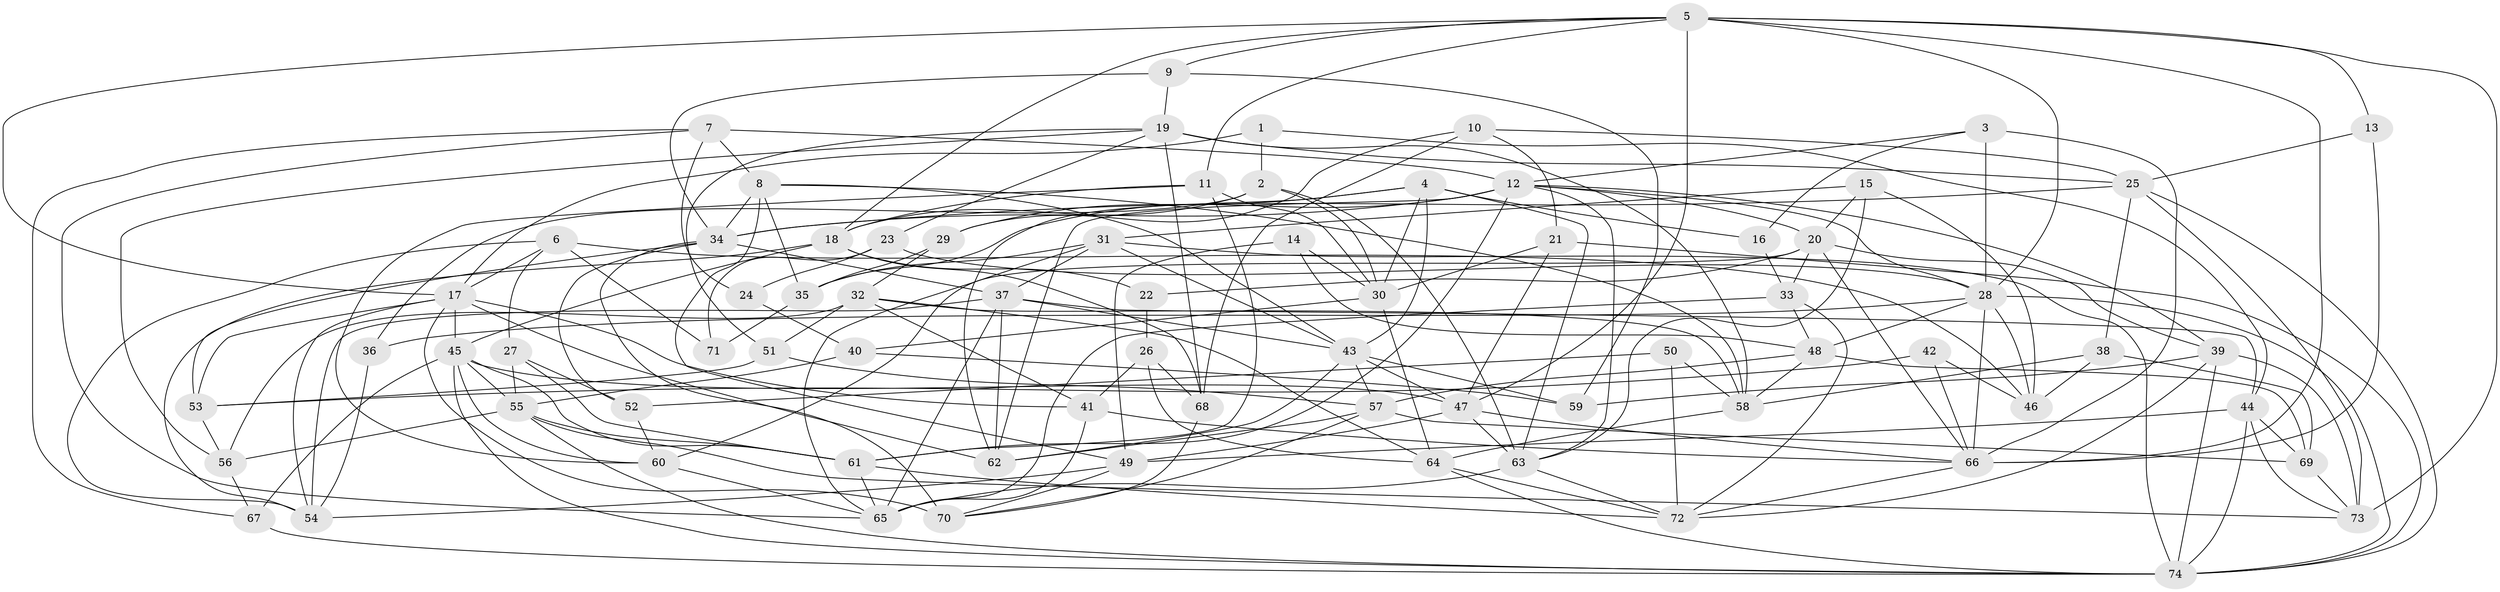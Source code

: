 // original degree distribution, {4: 0.25170068027210885, 3: 0.272108843537415, 2: 0.14285714285714285, 7: 0.034013605442176874, 5: 0.17687074829931973, 6: 0.10884353741496598, 9: 0.006802721088435374, 8: 0.006802721088435374}
// Generated by graph-tools (version 1.1) at 2025/02/03/09/25 03:02:05]
// undirected, 74 vertices, 205 edges
graph export_dot {
graph [start="1"]
  node [color=gray90,style=filled];
  1;
  2;
  3;
  4;
  5;
  6;
  7;
  8;
  9;
  10;
  11;
  12;
  13;
  14;
  15;
  16;
  17;
  18;
  19;
  20;
  21;
  22;
  23;
  24;
  25;
  26;
  27;
  28;
  29;
  30;
  31;
  32;
  33;
  34;
  35;
  36;
  37;
  38;
  39;
  40;
  41;
  42;
  43;
  44;
  45;
  46;
  47;
  48;
  49;
  50;
  51;
  52;
  53;
  54;
  55;
  56;
  57;
  58;
  59;
  60;
  61;
  62;
  63;
  64;
  65;
  66;
  67;
  68;
  69;
  70;
  71;
  72;
  73;
  74;
  1 -- 2 [weight=1.0];
  1 -- 17 [weight=1.0];
  1 -- 44 [weight=1.0];
  2 -- 18 [weight=1.0];
  2 -- 30 [weight=2.0];
  2 -- 36 [weight=1.0];
  2 -- 63 [weight=1.0];
  3 -- 12 [weight=1.0];
  3 -- 16 [weight=1.0];
  3 -- 28 [weight=1.0];
  3 -- 66 [weight=2.0];
  4 -- 16 [weight=1.0];
  4 -- 29 [weight=1.0];
  4 -- 30 [weight=1.0];
  4 -- 43 [weight=1.0];
  4 -- 62 [weight=1.0];
  4 -- 63 [weight=1.0];
  5 -- 9 [weight=1.0];
  5 -- 11 [weight=1.0];
  5 -- 13 [weight=1.0];
  5 -- 17 [weight=1.0];
  5 -- 18 [weight=1.0];
  5 -- 28 [weight=1.0];
  5 -- 47 [weight=1.0];
  5 -- 66 [weight=1.0];
  5 -- 73 [weight=1.0];
  6 -- 17 [weight=1.0];
  6 -- 27 [weight=1.0];
  6 -- 46 [weight=1.0];
  6 -- 54 [weight=1.0];
  6 -- 71 [weight=2.0];
  7 -- 8 [weight=1.0];
  7 -- 12 [weight=1.0];
  7 -- 24 [weight=1.0];
  7 -- 65 [weight=1.0];
  7 -- 67 [weight=1.0];
  8 -- 34 [weight=2.0];
  8 -- 35 [weight=1.0];
  8 -- 43 [weight=1.0];
  8 -- 49 [weight=1.0];
  8 -- 58 [weight=1.0];
  9 -- 19 [weight=1.0];
  9 -- 34 [weight=1.0];
  9 -- 59 [weight=1.0];
  10 -- 21 [weight=1.0];
  10 -- 25 [weight=1.0];
  10 -- 29 [weight=1.0];
  10 -- 68 [weight=1.0];
  11 -- 18 [weight=1.0];
  11 -- 30 [weight=1.0];
  11 -- 60 [weight=1.0];
  11 -- 61 [weight=1.0];
  12 -- 20 [weight=1.0];
  12 -- 28 [weight=1.0];
  12 -- 34 [weight=1.0];
  12 -- 35 [weight=1.0];
  12 -- 39 [weight=1.0];
  12 -- 61 [weight=2.0];
  12 -- 62 [weight=1.0];
  12 -- 63 [weight=1.0];
  13 -- 25 [weight=1.0];
  13 -- 66 [weight=2.0];
  14 -- 30 [weight=1.0];
  14 -- 48 [weight=1.0];
  14 -- 49 [weight=1.0];
  15 -- 20 [weight=1.0];
  15 -- 31 [weight=1.0];
  15 -- 46 [weight=1.0];
  15 -- 63 [weight=1.0];
  16 -- 33 [weight=1.0];
  17 -- 41 [weight=1.0];
  17 -- 45 [weight=1.0];
  17 -- 53 [weight=1.0];
  17 -- 54 [weight=1.0];
  17 -- 62 [weight=1.0];
  17 -- 70 [weight=1.0];
  18 -- 22 [weight=1.0];
  18 -- 45 [weight=1.0];
  18 -- 54 [weight=1.0];
  18 -- 68 [weight=1.0];
  19 -- 23 [weight=1.0];
  19 -- 25 [weight=1.0];
  19 -- 51 [weight=1.0];
  19 -- 56 [weight=1.0];
  19 -- 58 [weight=1.0];
  19 -- 68 [weight=1.0];
  20 -- 22 [weight=1.0];
  20 -- 33 [weight=1.0];
  20 -- 39 [weight=1.0];
  20 -- 60 [weight=1.0];
  20 -- 66 [weight=1.0];
  21 -- 30 [weight=2.0];
  21 -- 47 [weight=1.0];
  21 -- 74 [weight=1.0];
  22 -- 26 [weight=1.0];
  23 -- 24 [weight=1.0];
  23 -- 28 [weight=1.0];
  23 -- 71 [weight=1.0];
  24 -- 40 [weight=2.0];
  25 -- 34 [weight=1.0];
  25 -- 38 [weight=1.0];
  25 -- 73 [weight=1.0];
  25 -- 74 [weight=1.0];
  26 -- 41 [weight=1.0];
  26 -- 64 [weight=1.0];
  26 -- 68 [weight=1.0];
  27 -- 52 [weight=1.0];
  27 -- 55 [weight=1.0];
  27 -- 61 [weight=1.0];
  28 -- 36 [weight=1.0];
  28 -- 46 [weight=1.0];
  28 -- 48 [weight=1.0];
  28 -- 66 [weight=1.0];
  28 -- 74 [weight=1.0];
  29 -- 32 [weight=1.0];
  29 -- 35 [weight=1.0];
  30 -- 40 [weight=1.0];
  30 -- 64 [weight=1.0];
  31 -- 35 [weight=1.0];
  31 -- 37 [weight=1.0];
  31 -- 43 [weight=1.0];
  31 -- 65 [weight=1.0];
  31 -- 74 [weight=1.0];
  32 -- 41 [weight=1.0];
  32 -- 51 [weight=1.0];
  32 -- 56 [weight=1.0];
  32 -- 58 [weight=1.0];
  32 -- 64 [weight=1.0];
  33 -- 48 [weight=1.0];
  33 -- 65 [weight=2.0];
  33 -- 72 [weight=1.0];
  34 -- 37 [weight=1.0];
  34 -- 52 [weight=1.0];
  34 -- 53 [weight=1.0];
  34 -- 70 [weight=2.0];
  35 -- 71 [weight=2.0];
  36 -- 54 [weight=1.0];
  37 -- 43 [weight=1.0];
  37 -- 44 [weight=1.0];
  37 -- 54 [weight=1.0];
  37 -- 62 [weight=1.0];
  37 -- 65 [weight=1.0];
  38 -- 46 [weight=1.0];
  38 -- 58 [weight=1.0];
  38 -- 69 [weight=1.0];
  39 -- 59 [weight=1.0];
  39 -- 72 [weight=1.0];
  39 -- 73 [weight=1.0];
  39 -- 74 [weight=1.0];
  40 -- 55 [weight=1.0];
  40 -- 59 [weight=1.0];
  41 -- 65 [weight=1.0];
  41 -- 66 [weight=1.0];
  42 -- 46 [weight=1.0];
  42 -- 53 [weight=1.0];
  42 -- 66 [weight=1.0];
  43 -- 47 [weight=1.0];
  43 -- 57 [weight=1.0];
  43 -- 59 [weight=1.0];
  43 -- 62 [weight=1.0];
  44 -- 49 [weight=1.0];
  44 -- 69 [weight=1.0];
  44 -- 73 [weight=1.0];
  44 -- 74 [weight=1.0];
  45 -- 47 [weight=1.0];
  45 -- 55 [weight=1.0];
  45 -- 60 [weight=1.0];
  45 -- 61 [weight=1.0];
  45 -- 67 [weight=1.0];
  45 -- 74 [weight=1.0];
  47 -- 49 [weight=1.0];
  47 -- 63 [weight=2.0];
  47 -- 66 [weight=1.0];
  48 -- 57 [weight=1.0];
  48 -- 58 [weight=1.0];
  48 -- 69 [weight=1.0];
  49 -- 54 [weight=1.0];
  49 -- 70 [weight=1.0];
  50 -- 52 [weight=1.0];
  50 -- 58 [weight=1.0];
  50 -- 72 [weight=1.0];
  51 -- 53 [weight=1.0];
  51 -- 57 [weight=1.0];
  52 -- 60 [weight=1.0];
  53 -- 56 [weight=1.0];
  55 -- 56 [weight=1.0];
  55 -- 61 [weight=1.0];
  55 -- 73 [weight=1.0];
  55 -- 74 [weight=1.0];
  56 -- 67 [weight=1.0];
  57 -- 62 [weight=1.0];
  57 -- 69 [weight=1.0];
  57 -- 70 [weight=1.0];
  58 -- 64 [weight=1.0];
  60 -- 65 [weight=2.0];
  61 -- 65 [weight=1.0];
  61 -- 72 [weight=1.0];
  63 -- 65 [weight=1.0];
  63 -- 72 [weight=1.0];
  64 -- 72 [weight=1.0];
  64 -- 74 [weight=1.0];
  66 -- 72 [weight=1.0];
  67 -- 74 [weight=1.0];
  68 -- 70 [weight=1.0];
  69 -- 73 [weight=1.0];
}
